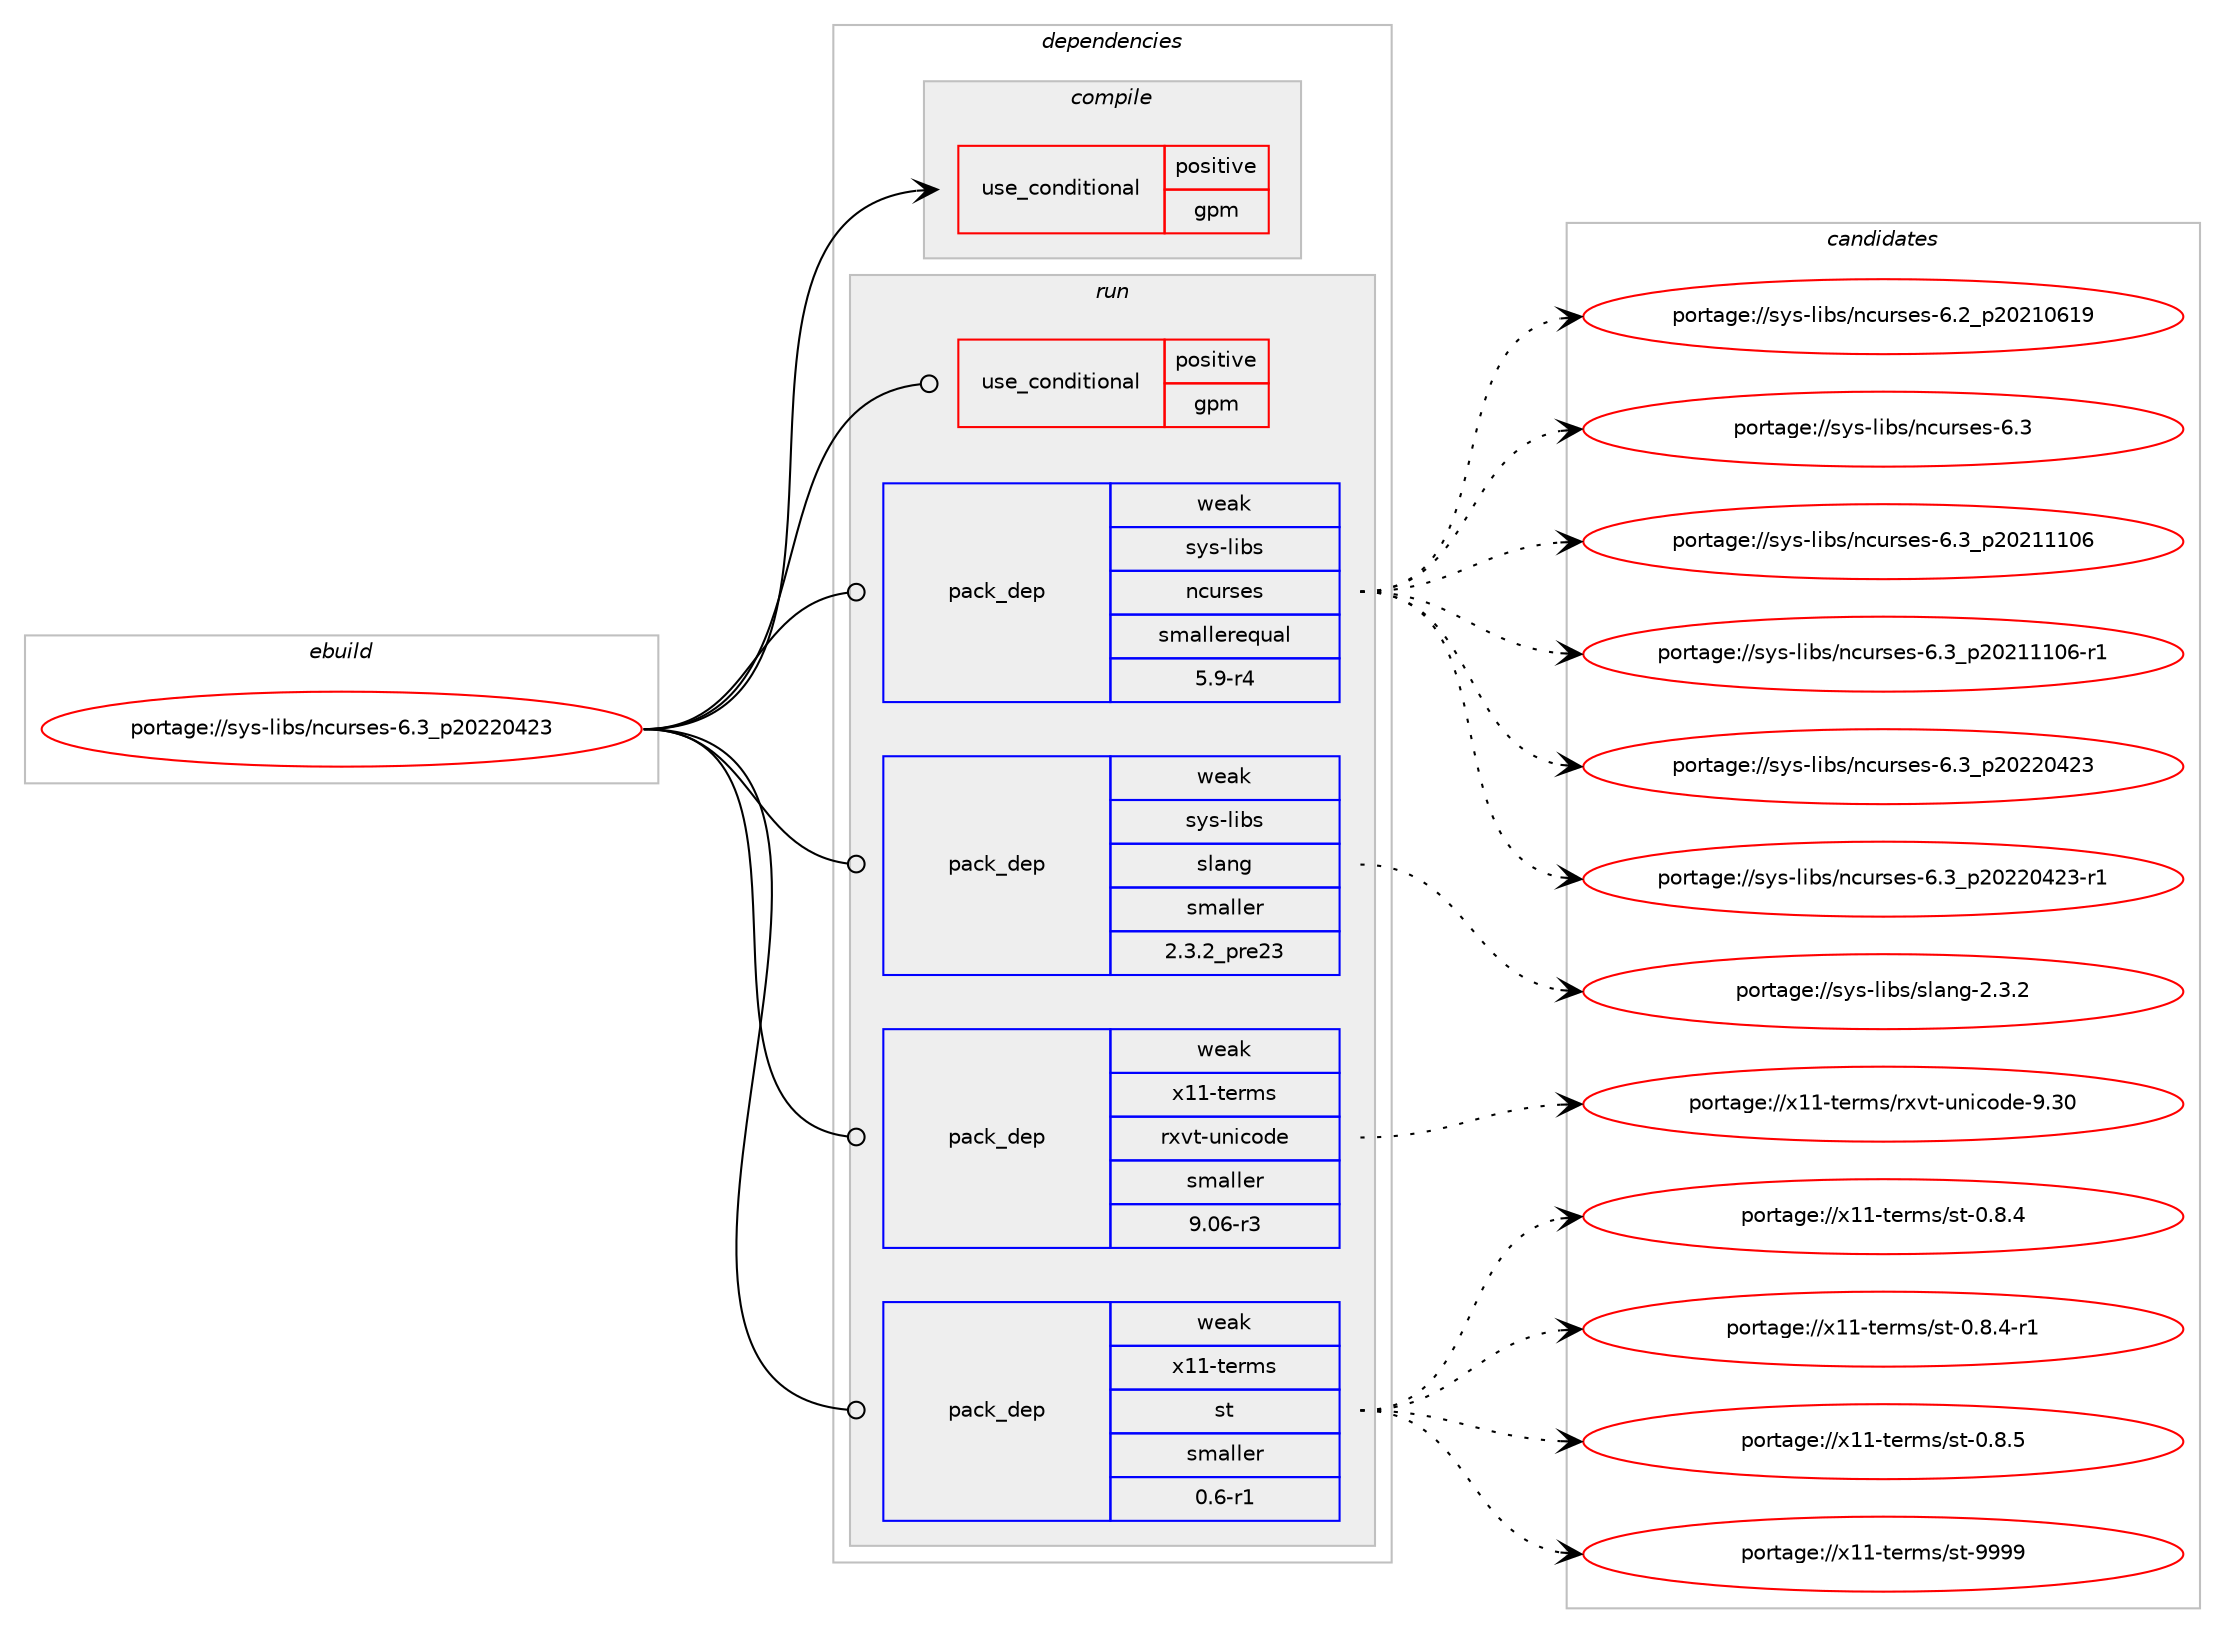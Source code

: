digraph prolog {

# *************
# Graph options
# *************

newrank=true;
concentrate=true;
compound=true;
graph [rankdir=LR,fontname=Helvetica,fontsize=10,ranksep=1.5];#, ranksep=2.5, nodesep=0.2];
edge  [arrowhead=vee];
node  [fontname=Helvetica,fontsize=10];

# **********
# The ebuild
# **********

subgraph cluster_leftcol {
color=gray;
rank=same;
label=<<i>ebuild</i>>;
id [label="portage://sys-libs/ncurses-6.3_p20220423", color=red, width=4, href="../sys-libs/ncurses-6.3_p20220423.svg"];
}

# ****************
# The dependencies
# ****************

subgraph cluster_midcol {
color=gray;
label=<<i>dependencies</i>>;
subgraph cluster_compile {
fillcolor="#eeeeee";
style=filled;
label=<<i>compile</i>>;
subgraph cond2793 {
dependency5112 [label=<<TABLE BORDER="0" CELLBORDER="1" CELLSPACING="0" CELLPADDING="4"><TR><TD ROWSPAN="3" CELLPADDING="10">use_conditional</TD></TR><TR><TD>positive</TD></TR><TR><TD>gpm</TD></TR></TABLE>>, shape=none, color=red];
# *** BEGIN UNKNOWN DEPENDENCY TYPE (TODO) ***
# dependency5112 -> package_dependency(portage://sys-libs/ncurses-6.3_p20220423,install,no,sys-libs,gpm,none,[,,],[],[use(optenable(abi_x86_32),negative),use(optenable(abi_x86_64),negative),use(optenable(abi_x86_x32),negative),use(optenable(abi_mips_n32),negative),use(optenable(abi_mips_n64),negative),use(optenable(abi_mips_o32),negative),use(optenable(abi_s390_32),negative),use(optenable(abi_s390_64),negative)])
# *** END UNKNOWN DEPENDENCY TYPE (TODO) ***

}
id:e -> dependency5112:w [weight=20,style="solid",arrowhead="vee"];
}
subgraph cluster_compileandrun {
fillcolor="#eeeeee";
style=filled;
label=<<i>compile and run</i>>;
}
subgraph cluster_run {
fillcolor="#eeeeee";
style=filled;
label=<<i>run</i>>;
subgraph cond2794 {
dependency5113 [label=<<TABLE BORDER="0" CELLBORDER="1" CELLSPACING="0" CELLPADDING="4"><TR><TD ROWSPAN="3" CELLPADDING="10">use_conditional</TD></TR><TR><TD>positive</TD></TR><TR><TD>gpm</TD></TR></TABLE>>, shape=none, color=red];
# *** BEGIN UNKNOWN DEPENDENCY TYPE (TODO) ***
# dependency5113 -> package_dependency(portage://sys-libs/ncurses-6.3_p20220423,run,no,sys-libs,gpm,none,[,,],[],[use(optenable(abi_x86_32),negative),use(optenable(abi_x86_64),negative),use(optenable(abi_x86_x32),negative),use(optenable(abi_mips_n32),negative),use(optenable(abi_mips_n64),negative),use(optenable(abi_mips_o32),negative),use(optenable(abi_s390_32),negative),use(optenable(abi_s390_64),negative)])
# *** END UNKNOWN DEPENDENCY TYPE (TODO) ***

}
id:e -> dependency5113:w [weight=20,style="solid",arrowhead="odot"];
subgraph pack2280 {
dependency5114 [label=<<TABLE BORDER="0" CELLBORDER="1" CELLSPACING="0" CELLPADDING="4" WIDTH="220"><TR><TD ROWSPAN="6" CELLPADDING="30">pack_dep</TD></TR><TR><TD WIDTH="110">weak</TD></TR><TR><TD>sys-libs</TD></TR><TR><TD>ncurses</TD></TR><TR><TD>smallerequal</TD></TR><TR><TD>5.9-r4</TD></TR></TABLE>>, shape=none, color=blue];
}
id:e -> dependency5114:w [weight=20,style="solid",arrowhead="odot"];
subgraph pack2281 {
dependency5115 [label=<<TABLE BORDER="0" CELLBORDER="1" CELLSPACING="0" CELLPADDING="4" WIDTH="220"><TR><TD ROWSPAN="6" CELLPADDING="30">pack_dep</TD></TR><TR><TD WIDTH="110">weak</TD></TR><TR><TD>sys-libs</TD></TR><TR><TD>slang</TD></TR><TR><TD>smaller</TD></TR><TR><TD>2.3.2_pre23</TD></TR></TABLE>>, shape=none, color=blue];
}
id:e -> dependency5115:w [weight=20,style="solid",arrowhead="odot"];
subgraph pack2282 {
dependency5116 [label=<<TABLE BORDER="0" CELLBORDER="1" CELLSPACING="0" CELLPADDING="4" WIDTH="220"><TR><TD ROWSPAN="6" CELLPADDING="30">pack_dep</TD></TR><TR><TD WIDTH="110">weak</TD></TR><TR><TD>x11-terms</TD></TR><TR><TD>rxvt-unicode</TD></TR><TR><TD>smaller</TD></TR><TR><TD>9.06-r3</TD></TR></TABLE>>, shape=none, color=blue];
}
id:e -> dependency5116:w [weight=20,style="solid",arrowhead="odot"];
subgraph pack2283 {
dependency5117 [label=<<TABLE BORDER="0" CELLBORDER="1" CELLSPACING="0" CELLPADDING="4" WIDTH="220"><TR><TD ROWSPAN="6" CELLPADDING="30">pack_dep</TD></TR><TR><TD WIDTH="110">weak</TD></TR><TR><TD>x11-terms</TD></TR><TR><TD>st</TD></TR><TR><TD>smaller</TD></TR><TR><TD>0.6-r1</TD></TR></TABLE>>, shape=none, color=blue];
}
id:e -> dependency5117:w [weight=20,style="solid",arrowhead="odot"];
}
}

# **************
# The candidates
# **************

subgraph cluster_choices {
rank=same;
color=gray;
label=<<i>candidates</i>>;

subgraph choice2280 {
color=black;
nodesep=1;
choice1151211154510810598115471109911711411510111545544650951125048504948544957 [label="portage://sys-libs/ncurses-6.2_p20210619", color=red, width=4,href="../sys-libs/ncurses-6.2_p20210619.svg"];
choice1151211154510810598115471109911711411510111545544651 [label="portage://sys-libs/ncurses-6.3", color=red, width=4,href="../sys-libs/ncurses-6.3.svg"];
choice1151211154510810598115471109911711411510111545544651951125048504949494854 [label="portage://sys-libs/ncurses-6.3_p20211106", color=red, width=4,href="../sys-libs/ncurses-6.3_p20211106.svg"];
choice11512111545108105981154711099117114115101115455446519511250485049494948544511449 [label="portage://sys-libs/ncurses-6.3_p20211106-r1", color=red, width=4,href="../sys-libs/ncurses-6.3_p20211106-r1.svg"];
choice1151211154510810598115471109911711411510111545544651951125048505048525051 [label="portage://sys-libs/ncurses-6.3_p20220423", color=red, width=4,href="../sys-libs/ncurses-6.3_p20220423.svg"];
choice11512111545108105981154711099117114115101115455446519511250485050485250514511449 [label="portage://sys-libs/ncurses-6.3_p20220423-r1", color=red, width=4,href="../sys-libs/ncurses-6.3_p20220423-r1.svg"];
dependency5114:e -> choice1151211154510810598115471109911711411510111545544650951125048504948544957:w [style=dotted,weight="100"];
dependency5114:e -> choice1151211154510810598115471109911711411510111545544651:w [style=dotted,weight="100"];
dependency5114:e -> choice1151211154510810598115471109911711411510111545544651951125048504949494854:w [style=dotted,weight="100"];
dependency5114:e -> choice11512111545108105981154711099117114115101115455446519511250485049494948544511449:w [style=dotted,weight="100"];
dependency5114:e -> choice1151211154510810598115471109911711411510111545544651951125048505048525051:w [style=dotted,weight="100"];
dependency5114:e -> choice11512111545108105981154711099117114115101115455446519511250485050485250514511449:w [style=dotted,weight="100"];
}
subgraph choice2281 {
color=black;
nodesep=1;
choice11512111545108105981154711510897110103455046514650 [label="portage://sys-libs/slang-2.3.2", color=red, width=4,href="../sys-libs/slang-2.3.2.svg"];
dependency5115:e -> choice11512111545108105981154711510897110103455046514650:w [style=dotted,weight="100"];
}
subgraph choice2282 {
color=black;
nodesep=1;
choice1204949451161011141091154711412011811645117110105991111001014557465148 [label="portage://x11-terms/rxvt-unicode-9.30", color=red, width=4,href="../x11-terms/rxvt-unicode-9.30.svg"];
dependency5116:e -> choice1204949451161011141091154711412011811645117110105991111001014557465148:w [style=dotted,weight="100"];
}
subgraph choice2283 {
color=black;
nodesep=1;
choice12049494511610111410911547115116454846564652 [label="portage://x11-terms/st-0.8.4", color=red, width=4,href="../x11-terms/st-0.8.4.svg"];
choice120494945116101114109115471151164548465646524511449 [label="portage://x11-terms/st-0.8.4-r1", color=red, width=4,href="../x11-terms/st-0.8.4-r1.svg"];
choice12049494511610111410911547115116454846564653 [label="portage://x11-terms/st-0.8.5", color=red, width=4,href="../x11-terms/st-0.8.5.svg"];
choice120494945116101114109115471151164557575757 [label="portage://x11-terms/st-9999", color=red, width=4,href="../x11-terms/st-9999.svg"];
dependency5117:e -> choice12049494511610111410911547115116454846564652:w [style=dotted,weight="100"];
dependency5117:e -> choice120494945116101114109115471151164548465646524511449:w [style=dotted,weight="100"];
dependency5117:e -> choice12049494511610111410911547115116454846564653:w [style=dotted,weight="100"];
dependency5117:e -> choice120494945116101114109115471151164557575757:w [style=dotted,weight="100"];
}
}

}
